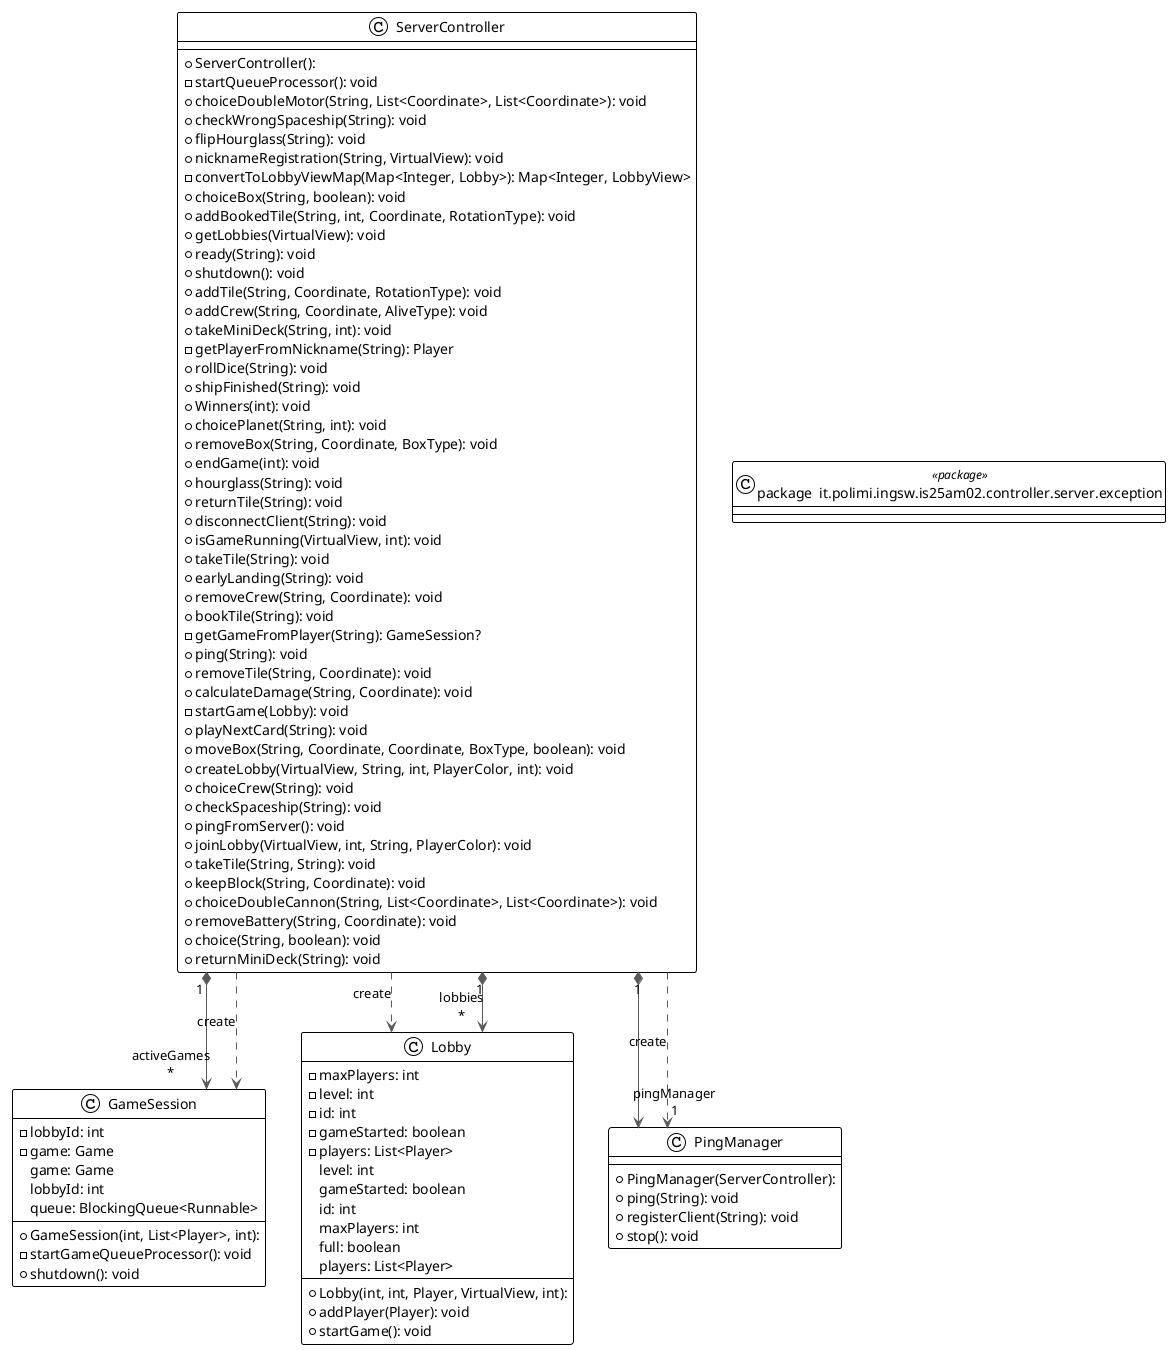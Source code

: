 @startuml

!theme plain
top to bottom direction
skinparam linetype ortho

class GameSession {
  + GameSession(int, List<Player>, int): 
  - lobbyId: int
  - game: Game
  - startGameQueueProcessor(): void
  + shutdown(): void
   game: Game
   lobbyId: int
   queue: BlockingQueue<Runnable>
}
class Lobby {
  + Lobby(int, int, Player, VirtualView, int): 
  - maxPlayers: int
  - level: int
  - id: int
  - gameStarted: boolean
  - players: List<Player>
  + addPlayer(Player): void
  + startGame(): void
   level: int
   gameStarted: boolean
   id: int
   maxPlayers: int
   full: boolean
   players: List<Player>
}
class PingManager {
  + PingManager(ServerController): 
  + ping(String): void
  + registerClient(String): void
  + stop(): void
}
class ServerController {
  + ServerController(): 
  - startQueueProcessor(): void
  + choiceDoubleMotor(String, List<Coordinate>, List<Coordinate>): void
  + checkWrongSpaceship(String): void
  + flipHourglass(String): void
  + nicknameRegistration(String, VirtualView): void
  - convertToLobbyViewMap(Map<Integer, Lobby>): Map<Integer, LobbyView>
  + choiceBox(String, boolean): void
  + addBookedTile(String, int, Coordinate, RotationType): void
  + getLobbies(VirtualView): void
  + ready(String): void
  + shutdown(): void
  + addTile(String, Coordinate, RotationType): void
  + addCrew(String, Coordinate, AliveType): void
  + takeMiniDeck(String, int): void
  - getPlayerFromNickname(String): Player
  + rollDice(String): void
  + shipFinished(String): void
  + Winners(int): void
  + choicePlanet(String, int): void
  + removeBox(String, Coordinate, BoxType): void
  + endGame(int): void
  + hourglass(String): void
  + returnTile(String): void
  + disconnectClient(String): void
  + isGameRunning(VirtualView, int): void
  + takeTile(String): void
  + earlyLanding(String): void
  + removeCrew(String, Coordinate): void
  + bookTile(String): void
  - getGameFromPlayer(String): GameSession?
  + ping(String): void
  + removeTile(String, Coordinate): void
  + calculateDamage(String, Coordinate): void
  - startGame(Lobby): void
  + playNextCard(String): void
  + moveBox(String, Coordinate, Coordinate, BoxType, boolean): void
  + createLobby(VirtualView, String, int, PlayerColor, int): void
  + choiceCrew(String): void
  + checkSpaceship(String): void
  + pingFromServer(): void
  + joinLobby(VirtualView, int, String, PlayerColor): void
  + takeTile(String, String): void
  + keepBlock(String, Coordinate): void
  + choiceDoubleCannon(String, List<Coordinate>, List<Coordinate>): void
  + removeBattery(String, Coordinate): void
  + choice(String, boolean): void
  + returnMiniDeck(String): void
}
class node3 as "package  it.polimi.ingsw.is25am02.controller.server.exception" << package >>

ServerController "1" *-[#595959,plain]-> "activeGames\n*" GameSession      
ServerController  -[#595959,dashed]->  GameSession      : "«create»"
ServerController  -[#595959,dashed]->  Lobby            : "«create»"
ServerController "1" *-[#595959,plain]-> "lobbies\n*" Lobby            
ServerController "1" *-[#595959,plain]-> "pingManager\n1" PingManager      
ServerController  -[#595959,dashed]->  PingManager      : "«create»"
@enduml
